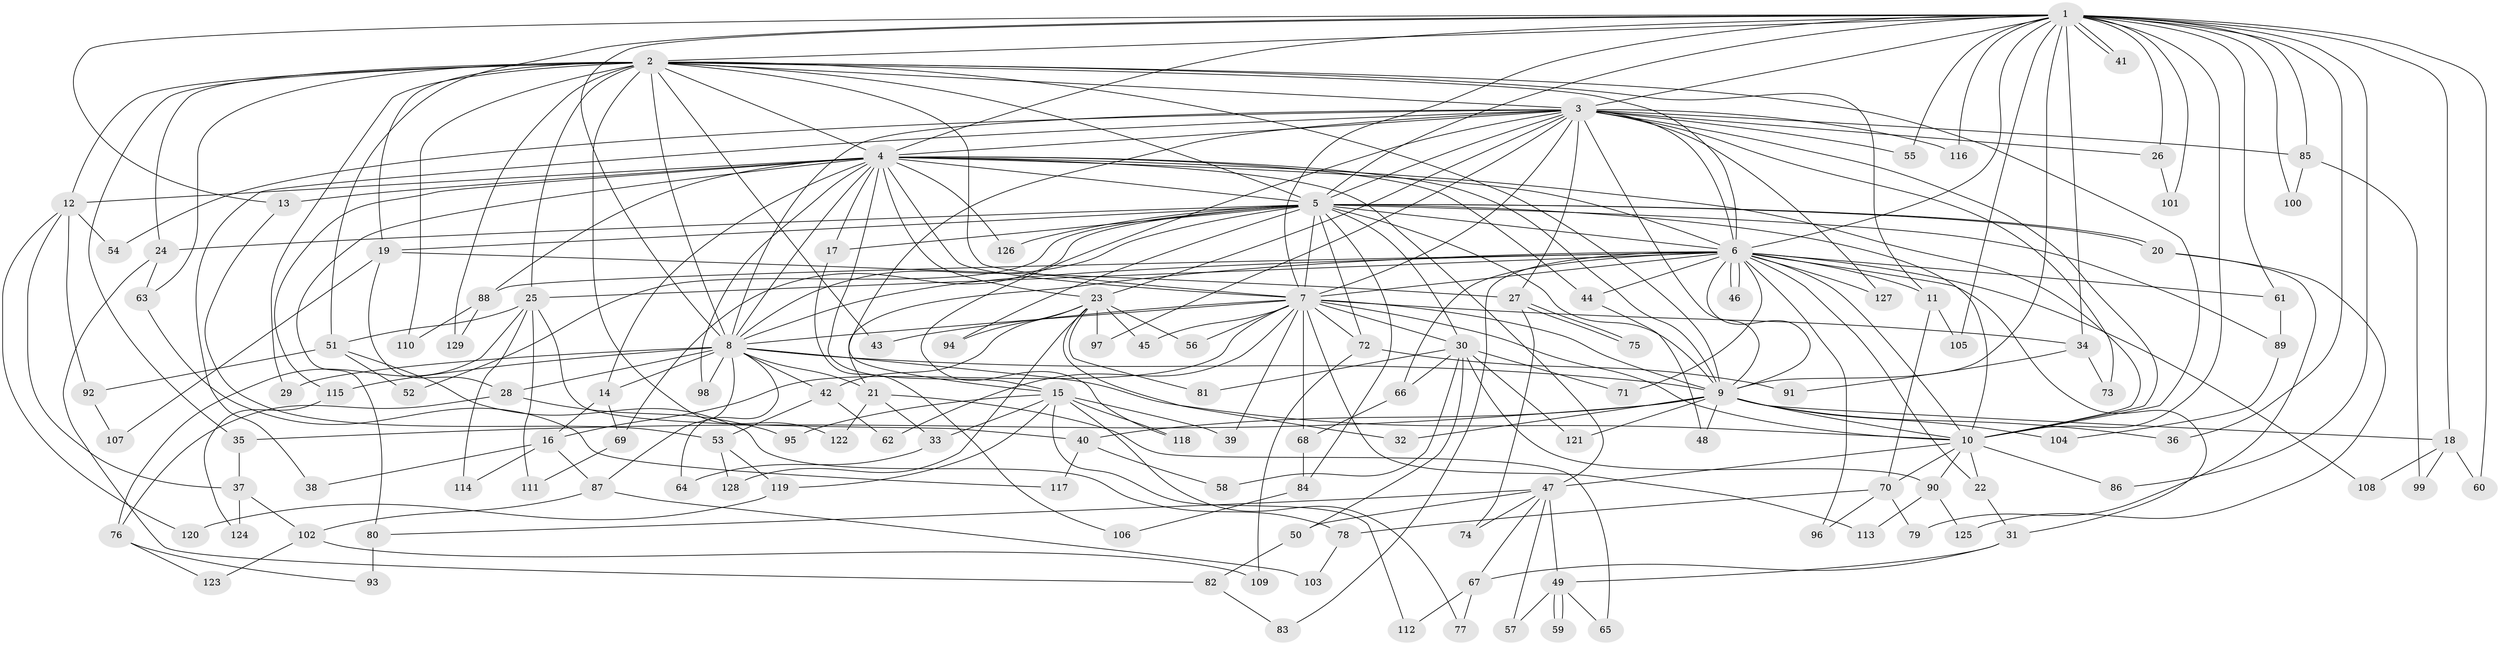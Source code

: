 // Generated by graph-tools (version 1.1) at 2025/01/03/09/25 03:01:28]
// undirected, 129 vertices, 283 edges
graph export_dot {
graph [start="1"]
  node [color=gray90,style=filled];
  1;
  2;
  3;
  4;
  5;
  6;
  7;
  8;
  9;
  10;
  11;
  12;
  13;
  14;
  15;
  16;
  17;
  18;
  19;
  20;
  21;
  22;
  23;
  24;
  25;
  26;
  27;
  28;
  29;
  30;
  31;
  32;
  33;
  34;
  35;
  36;
  37;
  38;
  39;
  40;
  41;
  42;
  43;
  44;
  45;
  46;
  47;
  48;
  49;
  50;
  51;
  52;
  53;
  54;
  55;
  56;
  57;
  58;
  59;
  60;
  61;
  62;
  63;
  64;
  65;
  66;
  67;
  68;
  69;
  70;
  71;
  72;
  73;
  74;
  75;
  76;
  77;
  78;
  79;
  80;
  81;
  82;
  83;
  84;
  85;
  86;
  87;
  88;
  89;
  90;
  91;
  92;
  93;
  94;
  95;
  96;
  97;
  98;
  99;
  100;
  101;
  102;
  103;
  104;
  105;
  106;
  107;
  108;
  109;
  110;
  111;
  112;
  113;
  114;
  115;
  116;
  117;
  118;
  119;
  120;
  121;
  122;
  123;
  124;
  125;
  126;
  127;
  128;
  129;
  1 -- 2;
  1 -- 3;
  1 -- 4;
  1 -- 5;
  1 -- 6;
  1 -- 7;
  1 -- 8;
  1 -- 9;
  1 -- 10;
  1 -- 13;
  1 -- 18;
  1 -- 26;
  1 -- 34;
  1 -- 36;
  1 -- 41;
  1 -- 41;
  1 -- 51;
  1 -- 55;
  1 -- 60;
  1 -- 61;
  1 -- 85;
  1 -- 86;
  1 -- 100;
  1 -- 101;
  1 -- 105;
  1 -- 116;
  2 -- 3;
  2 -- 4;
  2 -- 5;
  2 -- 6;
  2 -- 7;
  2 -- 8;
  2 -- 9;
  2 -- 10;
  2 -- 11;
  2 -- 12;
  2 -- 19;
  2 -- 24;
  2 -- 25;
  2 -- 29;
  2 -- 35;
  2 -- 43;
  2 -- 63;
  2 -- 110;
  2 -- 122;
  2 -- 129;
  3 -- 4;
  3 -- 5;
  3 -- 6;
  3 -- 7;
  3 -- 8;
  3 -- 9;
  3 -- 10;
  3 -- 15;
  3 -- 23;
  3 -- 26;
  3 -- 27;
  3 -- 38;
  3 -- 54;
  3 -- 55;
  3 -- 73;
  3 -- 85;
  3 -- 97;
  3 -- 116;
  3 -- 118;
  3 -- 127;
  4 -- 5;
  4 -- 6;
  4 -- 7;
  4 -- 8;
  4 -- 9;
  4 -- 10;
  4 -- 12;
  4 -- 13;
  4 -- 14;
  4 -- 15;
  4 -- 17;
  4 -- 23;
  4 -- 44;
  4 -- 47;
  4 -- 80;
  4 -- 88;
  4 -- 98;
  4 -- 115;
  4 -- 126;
  5 -- 6;
  5 -- 7;
  5 -- 8;
  5 -- 9;
  5 -- 10;
  5 -- 17;
  5 -- 19;
  5 -- 20;
  5 -- 20;
  5 -- 24;
  5 -- 30;
  5 -- 52;
  5 -- 69;
  5 -- 72;
  5 -- 84;
  5 -- 89;
  5 -- 94;
  5 -- 126;
  6 -- 7;
  6 -- 8;
  6 -- 9;
  6 -- 10;
  6 -- 11;
  6 -- 21;
  6 -- 22;
  6 -- 25;
  6 -- 31;
  6 -- 44;
  6 -- 46;
  6 -- 46;
  6 -- 61;
  6 -- 66;
  6 -- 71;
  6 -- 83;
  6 -- 88;
  6 -- 96;
  6 -- 108;
  6 -- 127;
  7 -- 8;
  7 -- 9;
  7 -- 10;
  7 -- 16;
  7 -- 30;
  7 -- 34;
  7 -- 39;
  7 -- 43;
  7 -- 45;
  7 -- 56;
  7 -- 62;
  7 -- 68;
  7 -- 72;
  7 -- 113;
  8 -- 9;
  8 -- 10;
  8 -- 14;
  8 -- 21;
  8 -- 28;
  8 -- 29;
  8 -- 42;
  8 -- 64;
  8 -- 87;
  8 -- 98;
  8 -- 115;
  9 -- 10;
  9 -- 18;
  9 -- 32;
  9 -- 35;
  9 -- 36;
  9 -- 40;
  9 -- 48;
  9 -- 104;
  9 -- 121;
  10 -- 22;
  10 -- 47;
  10 -- 70;
  10 -- 86;
  10 -- 90;
  11 -- 70;
  11 -- 105;
  12 -- 37;
  12 -- 54;
  12 -- 92;
  12 -- 120;
  13 -- 53;
  14 -- 16;
  14 -- 69;
  15 -- 33;
  15 -- 39;
  15 -- 77;
  15 -- 95;
  15 -- 112;
  15 -- 118;
  15 -- 119;
  16 -- 38;
  16 -- 87;
  16 -- 114;
  17 -- 106;
  18 -- 60;
  18 -- 99;
  18 -- 108;
  19 -- 27;
  19 -- 28;
  19 -- 107;
  20 -- 79;
  20 -- 125;
  21 -- 33;
  21 -- 65;
  21 -- 122;
  22 -- 31;
  23 -- 32;
  23 -- 42;
  23 -- 45;
  23 -- 56;
  23 -- 81;
  23 -- 94;
  23 -- 97;
  23 -- 128;
  24 -- 63;
  24 -- 82;
  25 -- 40;
  25 -- 51;
  25 -- 76;
  25 -- 111;
  25 -- 114;
  26 -- 101;
  27 -- 74;
  27 -- 75;
  27 -- 75;
  28 -- 76;
  28 -- 95;
  30 -- 50;
  30 -- 58;
  30 -- 66;
  30 -- 71;
  30 -- 81;
  30 -- 90;
  30 -- 121;
  31 -- 49;
  31 -- 67;
  33 -- 64;
  34 -- 73;
  34 -- 91;
  35 -- 37;
  37 -- 102;
  37 -- 124;
  40 -- 58;
  40 -- 117;
  42 -- 53;
  42 -- 62;
  44 -- 48;
  47 -- 49;
  47 -- 50;
  47 -- 57;
  47 -- 67;
  47 -- 74;
  47 -- 80;
  49 -- 57;
  49 -- 59;
  49 -- 59;
  49 -- 65;
  50 -- 82;
  51 -- 52;
  51 -- 78;
  51 -- 92;
  53 -- 119;
  53 -- 128;
  61 -- 89;
  63 -- 117;
  66 -- 68;
  67 -- 77;
  67 -- 112;
  68 -- 84;
  69 -- 111;
  70 -- 78;
  70 -- 79;
  70 -- 96;
  72 -- 91;
  72 -- 109;
  76 -- 93;
  76 -- 123;
  78 -- 103;
  80 -- 93;
  82 -- 83;
  84 -- 106;
  85 -- 99;
  85 -- 100;
  87 -- 102;
  87 -- 103;
  88 -- 110;
  88 -- 129;
  89 -- 104;
  90 -- 113;
  90 -- 125;
  92 -- 107;
  102 -- 109;
  102 -- 123;
  115 -- 124;
  119 -- 120;
}
